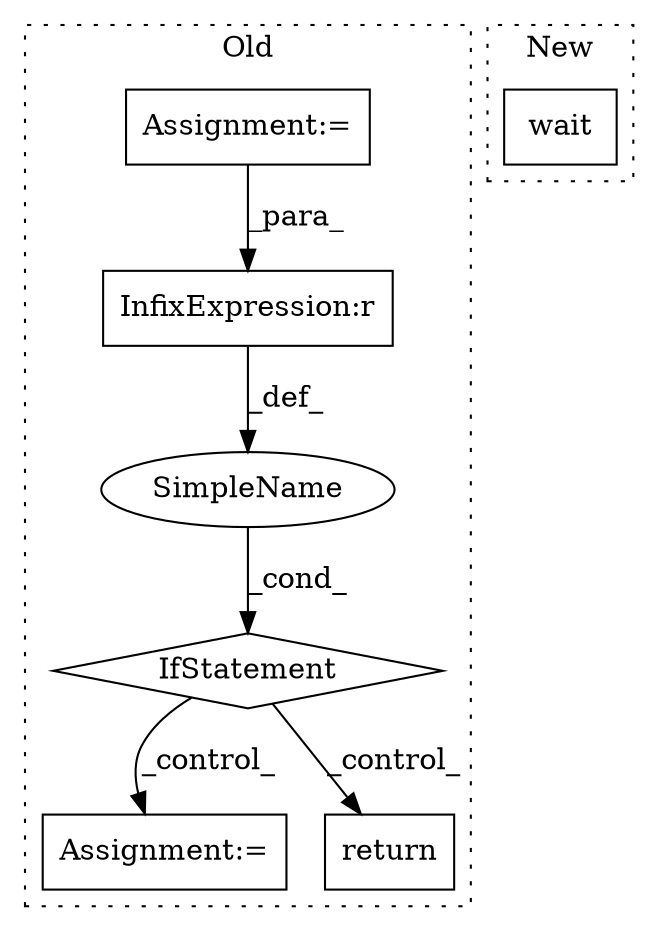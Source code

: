 digraph G {
subgraph cluster0 {
1 [label="IfStatement" a="25" s="5383,5404" l="4,2" shape="diamond"];
3 [label="Assignment:=" a="7" s="5828" l="1" shape="box"];
4 [label="SimpleName" a="42" s="" l="" shape="ellipse"];
5 [label="return" a="41" s="5448" l="7" shape="box"];
6 [label="Assignment:=" a="7" s="5346" l="1" shape="box"];
7 [label="InfixExpression:r" a="27" s="5399" l="4" shape="box"];
label = "Old";
style="dotted";
}
subgraph cluster1 {
2 [label="wait" a="32" s="5599" l="6" shape="box"];
label = "New";
style="dotted";
}
1 -> 3 [label="_control_"];
1 -> 5 [label="_control_"];
4 -> 1 [label="_cond_"];
6 -> 7 [label="_para_"];
7 -> 4 [label="_def_"];
}